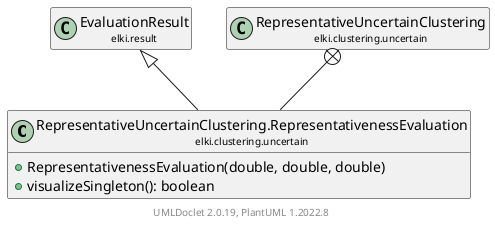 @startuml
    remove .*\.(Instance|Par|Parameterizer|Factory)$
    set namespaceSeparator none
    hide empty fields
    hide empty methods

    class "<size:14>RepresentativeUncertainClustering.RepresentativenessEvaluation\n<size:10>elki.clustering.uncertain" as elki.clustering.uncertain.RepresentativeUncertainClustering.RepresentativenessEvaluation [[RepresentativeUncertainClustering.RepresentativenessEvaluation.html]] {
        +RepresentativenessEvaluation(double, double, double)
        +visualizeSingleton(): boolean
    }

    class "<size:14>EvaluationResult\n<size:10>elki.result" as elki.result.EvaluationResult [[../../result/EvaluationResult.html]]
    class "<size:14>RepresentativeUncertainClustering\n<size:10>elki.clustering.uncertain" as elki.clustering.uncertain.RepresentativeUncertainClustering [[RepresentativeUncertainClustering.html]]

    elki.result.EvaluationResult <|-- elki.clustering.uncertain.RepresentativeUncertainClustering.RepresentativenessEvaluation
    elki.clustering.uncertain.RepresentativeUncertainClustering +-- elki.clustering.uncertain.RepresentativeUncertainClustering.RepresentativenessEvaluation

    center footer UMLDoclet 2.0.19, PlantUML 1.2022.8
@enduml
